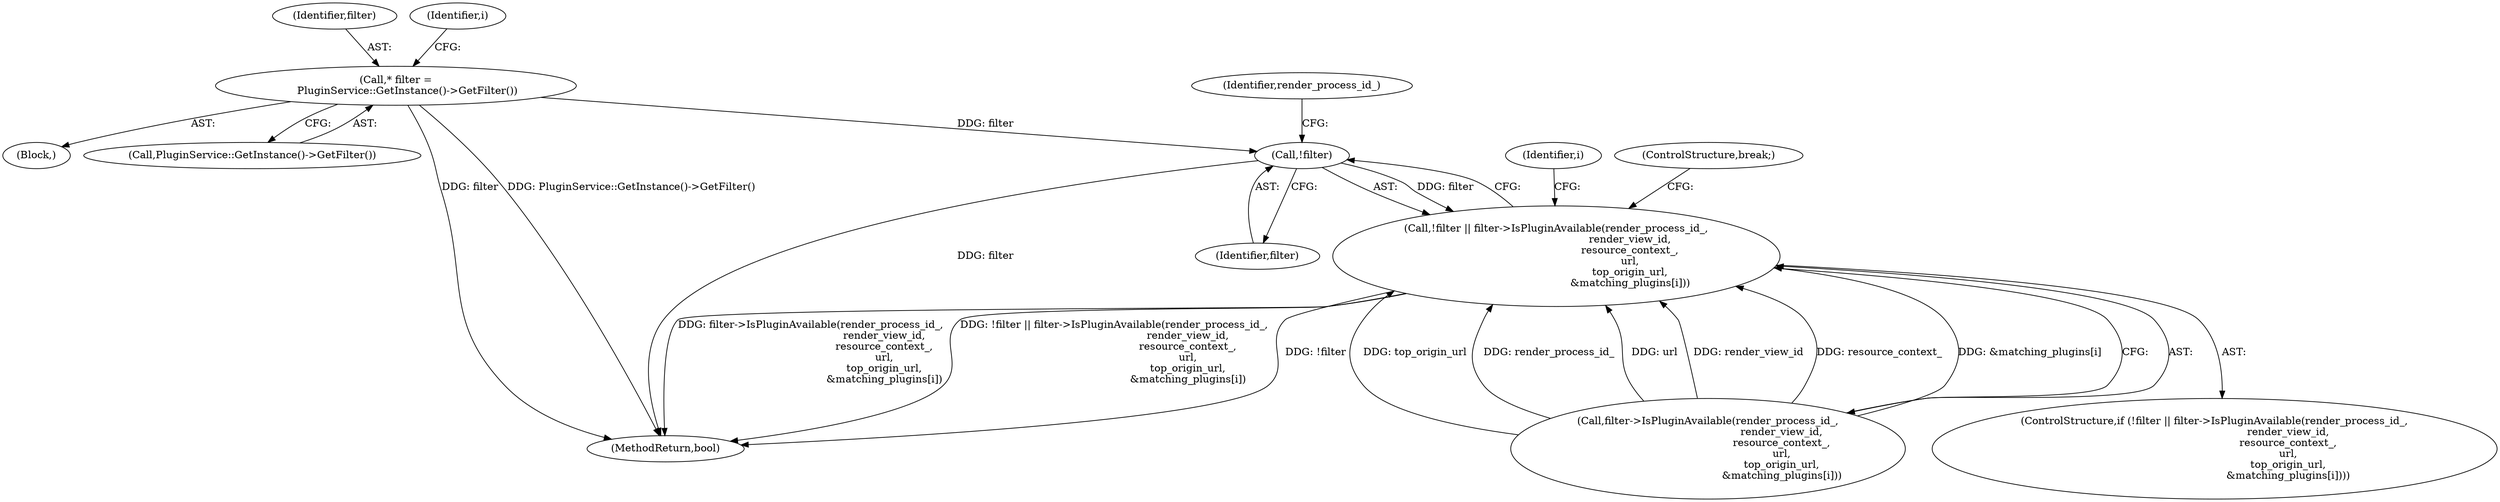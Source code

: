 digraph "0_Chrome_ac8bd041b81e46e4e4fcd5021aaa5499703952e6_0@pointer" {
"1000155" [label="(Call,!filter)"];
"1000139" [label="(Call,* filter =\n       PluginService::GetInstance()->GetFilter())"];
"1000154" [label="(Call,!filter || filter->IsPluginAvailable(render_process_id_,\n                                             render_view_id,\n                                             resource_context_,\n                                             url,\n                                             top_origin_url,\n                                             &matching_plugins[i]))"];
"1000140" [label="(Identifier,filter)"];
"1000151" [label="(Identifier,i)"];
"1000156" [label="(Identifier,filter)"];
"1000157" [label="(Call,filter->IsPluginAvailable(render_process_id_,\n                                             render_view_id,\n                                             resource_context_,\n                                             url,\n                                             top_origin_url,\n                                             &matching_plugins[i]))"];
"1000144" [label="(Identifier,i)"];
"1000109" [label="(Block,)"];
"1000155" [label="(Call,!filter)"];
"1000158" [label="(Identifier,render_process_id_)"];
"1000139" [label="(Call,* filter =\n       PluginService::GetInstance()->GetFilter())"];
"1000141" [label="(Call,PluginService::GetInstance()->GetFilter())"];
"1000153" [label="(ControlStructure,if (!filter || filter->IsPluginAvailable(render_process_id_,\n                                             render_view_id,\n                                             resource_context_,\n                                             url,\n                                             top_origin_url,\n                                             &matching_plugins[i])))"];
"1000168" [label="(ControlStructure,break;)"];
"1000154" [label="(Call,!filter || filter->IsPluginAvailable(render_process_id_,\n                                             render_view_id,\n                                             resource_context_,\n                                             url,\n                                             top_origin_url,\n                                             &matching_plugins[i]))"];
"1000209" [label="(MethodReturn,bool)"];
"1000155" -> "1000154"  [label="AST: "];
"1000155" -> "1000156"  [label="CFG: "];
"1000156" -> "1000155"  [label="AST: "];
"1000158" -> "1000155"  [label="CFG: "];
"1000154" -> "1000155"  [label="CFG: "];
"1000155" -> "1000209"  [label="DDG: filter"];
"1000155" -> "1000154"  [label="DDG: filter"];
"1000139" -> "1000155"  [label="DDG: filter"];
"1000139" -> "1000109"  [label="AST: "];
"1000139" -> "1000141"  [label="CFG: "];
"1000140" -> "1000139"  [label="AST: "];
"1000141" -> "1000139"  [label="AST: "];
"1000144" -> "1000139"  [label="CFG: "];
"1000139" -> "1000209"  [label="DDG: filter"];
"1000139" -> "1000209"  [label="DDG: PluginService::GetInstance()->GetFilter()"];
"1000154" -> "1000153"  [label="AST: "];
"1000154" -> "1000157"  [label="CFG: "];
"1000157" -> "1000154"  [label="AST: "];
"1000168" -> "1000154"  [label="CFG: "];
"1000151" -> "1000154"  [label="CFG: "];
"1000154" -> "1000209"  [label="DDG: filter->IsPluginAvailable(render_process_id_,\n                                             render_view_id,\n                                             resource_context_,\n                                             url,\n                                             top_origin_url,\n                                             &matching_plugins[i])"];
"1000154" -> "1000209"  [label="DDG: !filter || filter->IsPluginAvailable(render_process_id_,\n                                             render_view_id,\n                                             resource_context_,\n                                             url,\n                                             top_origin_url,\n                                             &matching_plugins[i])"];
"1000154" -> "1000209"  [label="DDG: !filter"];
"1000157" -> "1000154"  [label="DDG: top_origin_url"];
"1000157" -> "1000154"  [label="DDG: render_process_id_"];
"1000157" -> "1000154"  [label="DDG: url"];
"1000157" -> "1000154"  [label="DDG: render_view_id"];
"1000157" -> "1000154"  [label="DDG: resource_context_"];
"1000157" -> "1000154"  [label="DDG: &matching_plugins[i]"];
}
